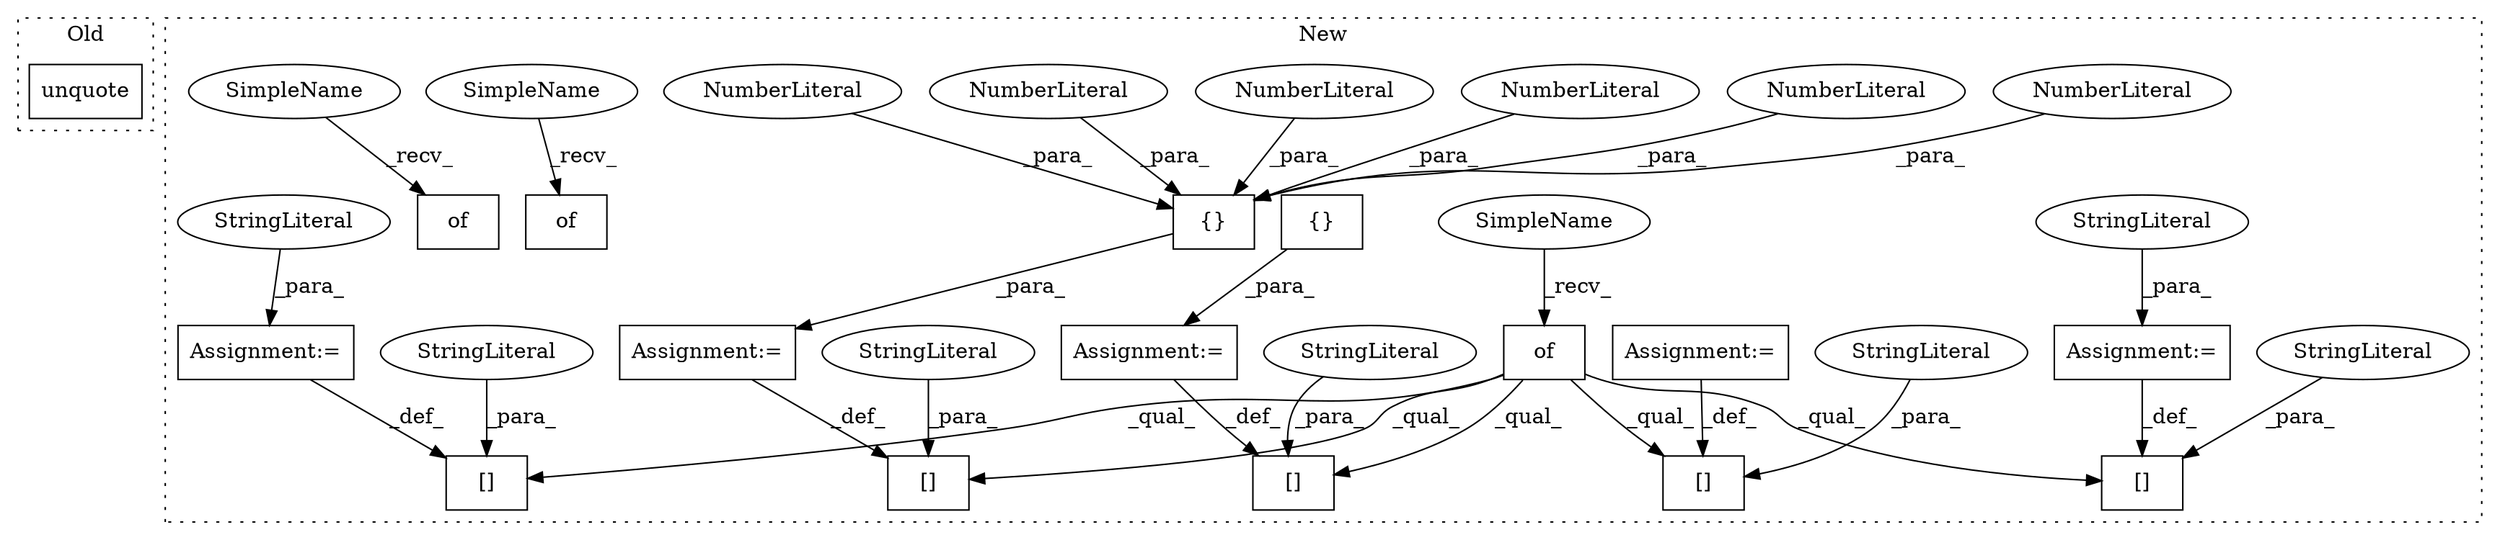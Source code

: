 digraph G {
subgraph cluster0 {
1 [label="unquote" a="32" s="4362,4373" l="8,1" shape="box"];
label = "Old";
style="dotted";
}
subgraph cluster1 {
2 [label="[]" a="2" s="3941,3958" l="4,1" shape="box"];
3 [label="StringLiteral" a="45" s="3945" l="13" shape="ellipse"];
4 [label="of" a="32" s="3648" l="4" shape="box"];
5 [label="[]" a="2" s="3658,3671" l="4,1" shape="box"];
6 [label="of" a="32" s="4019,4175" l="3,1" shape="box"];
7 [label="[]" a="2" s="3836,3856" l="4,1" shape="box"];
8 [label="StringLiteral" a="45" s="3840" l="16" shape="ellipse"];
9 [label="[]" a="2" s="3688,3703" l="4,1" shape="box"];
10 [label="StringLiteral" a="45" s="3662" l="9" shape="ellipse"];
11 [label="Assignment:=" a="7" s="3672" l="1" shape="box"];
12 [label="StringLiteral" a="45" s="3673" l="9" shape="ellipse"];
13 [label="Assignment:=" a="7" s="3857" l="1" shape="box"];
14 [label="Assignment:=" a="7" s="3704" l="1" shape="box"];
15 [label="Assignment:=" a="7" s="3959" l="1" shape="box"];
16 [label="{}" a="4" s="3867,3888" l="1,1" shape="box"];
17 [label="NumberLiteral" a="34" s="3868" l="1" shape="ellipse"];
18 [label="NumberLiteral" a="34" s="3884" l="1" shape="ellipse"];
19 [label="NumberLiteral" a="34" s="3878" l="1" shape="ellipse"];
20 [label="StringLiteral" a="45" s="3692" l="11" shape="ellipse"];
21 [label="{}" a="4" s="3972,3992" l="1,1" shape="box"];
22 [label="NumberLiteral" a="34" s="3874" l="1" shape="ellipse"];
23 [label="NumberLiteral" a="34" s="3886" l="2" shape="ellipse"];
24 [label="NumberLiteral" a="34" s="3880" l="1" shape="ellipse"];
25 [label="of" a="32" s="3785,3829" l="3,1" shape="box"];
26 [label="[]" a="2" s="3895,3908" l="4,1" shape="box"];
27 [label="Assignment:=" a="7" s="3909" l="1" shape="box"];
28 [label="StringLiteral" a="45" s="3899" l="9" shape="ellipse"];
29 [label="StringLiteral" a="45" s="3910" l="25" shape="ellipse"];
30 [label="SimpleName" a="42" s="4015" l="3" shape="ellipse"];
31 [label="SimpleName" a="42" s="3781" l="3" shape="ellipse"];
32 [label="SimpleName" a="42" s="3644" l="3" shape="ellipse"];
label = "New";
style="dotted";
}
3 -> 2 [label="_para_"];
4 -> 7 [label="_qual_"];
4 -> 26 [label="_qual_"];
4 -> 9 [label="_qual_"];
4 -> 2 [label="_qual_"];
4 -> 5 [label="_qual_"];
8 -> 7 [label="_para_"];
10 -> 5 [label="_para_"];
11 -> 5 [label="_def_"];
12 -> 11 [label="_para_"];
13 -> 7 [label="_def_"];
14 -> 9 [label="_def_"];
15 -> 2 [label="_def_"];
16 -> 13 [label="_para_"];
17 -> 16 [label="_para_"];
18 -> 16 [label="_para_"];
19 -> 16 [label="_para_"];
20 -> 9 [label="_para_"];
21 -> 15 [label="_para_"];
22 -> 16 [label="_para_"];
23 -> 16 [label="_para_"];
24 -> 16 [label="_para_"];
27 -> 26 [label="_def_"];
28 -> 26 [label="_para_"];
29 -> 27 [label="_para_"];
30 -> 6 [label="_recv_"];
31 -> 25 [label="_recv_"];
32 -> 4 [label="_recv_"];
}